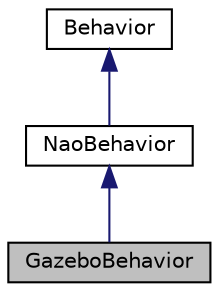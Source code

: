 digraph "GazeboBehavior"
{
 // LATEX_PDF_SIZE
  edge [fontname="Helvetica",fontsize="10",labelfontname="Helvetica",labelfontsize="10"];
  node [fontname="Helvetica",fontsize="10",shape=record];
  Node1 [label="GazeboBehavior",height=0.2,width=0.4,color="black", fillcolor="grey75", style="filled", fontcolor="black",tooltip=" "];
  Node2 -> Node1 [dir="back",color="midnightblue",fontsize="10",style="solid"];
  Node2 [label="NaoBehavior",height=0.2,width=0.4,color="black", fillcolor="white", style="filled",URL="$classNaoBehavior.html",tooltip=" "];
  Node3 -> Node2 [dir="back",color="midnightblue",fontsize="10",style="solid"];
  Node3 [label="Behavior",height=0.2,width=0.4,color="black", fillcolor="white", style="filled",URL="$classBehavior.html",tooltip=" "];
}
